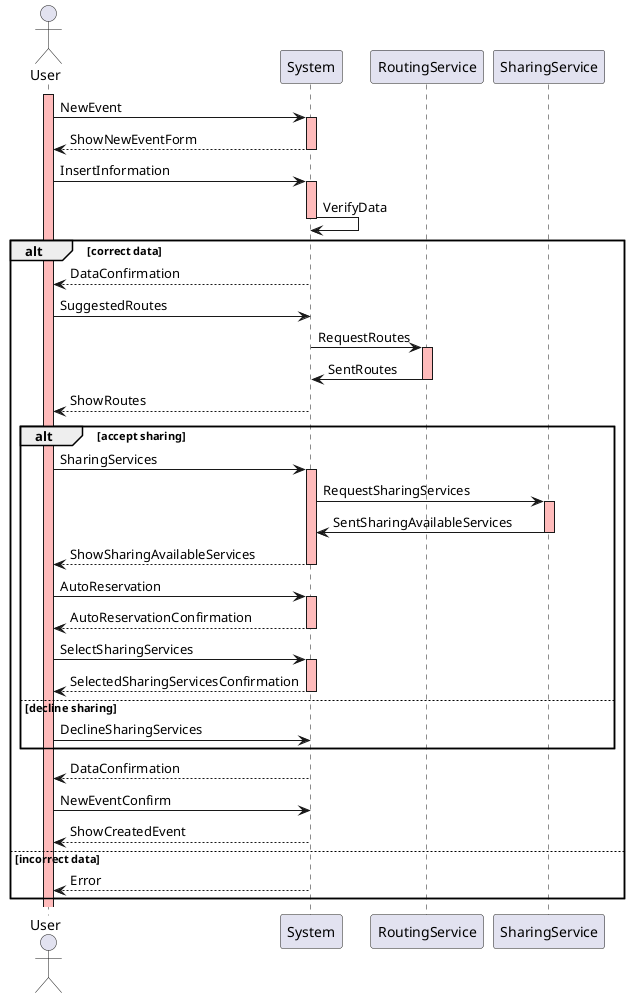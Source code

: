 @startuml

actor User
participant System
participant RoutingService
participant SharingService

activate User #FFBBBB
User -> System: NewEvent
activate System #FFBBBB
System --> User: ShowNewEventForm
deactivate System
User -> System: InsertInformation
activate System #FFBBBB
System -> System: VerifyData
deactivate System

alt correct data
  System --> User: DataConfirmation
  User -> System: SuggestedRoutes
  System -> RoutingService: RequestRoutes
  activate RoutingService #FFBBBB
  RoutingService -> System: SentRoutes
  deactivate RoutingService
  System --> User: ShowRoutes

  alt accept sharing
    User -> System: SharingServices
    activate System #FFBBBB
    System -> SharingService: RequestSharingServices
    activate SharingService #FFBBBB
    SharingService -> System: SentSharingAvailableServices
    deactivate SharingService
    System --> User: ShowSharingAvailableServices
    deactivate System
    User -> System: AutoReservation
    activate System #FFBBBB
    System --> User: AutoReservationConfirmation
    deactivate System
    User -> System: SelectSharingServices
    activate System #FFBBBB
    System --> User: SelectedSharingServicesConfirmation
    deactivate System
  else decline sharing
    User -> System: DeclineSharingServices
  end

  System --> User: DataConfirmation
  User -> System: NewEventConfirm
  System --> User: ShowCreatedEvent
else incorrect data
  System --> User: Error
end

@enduml
